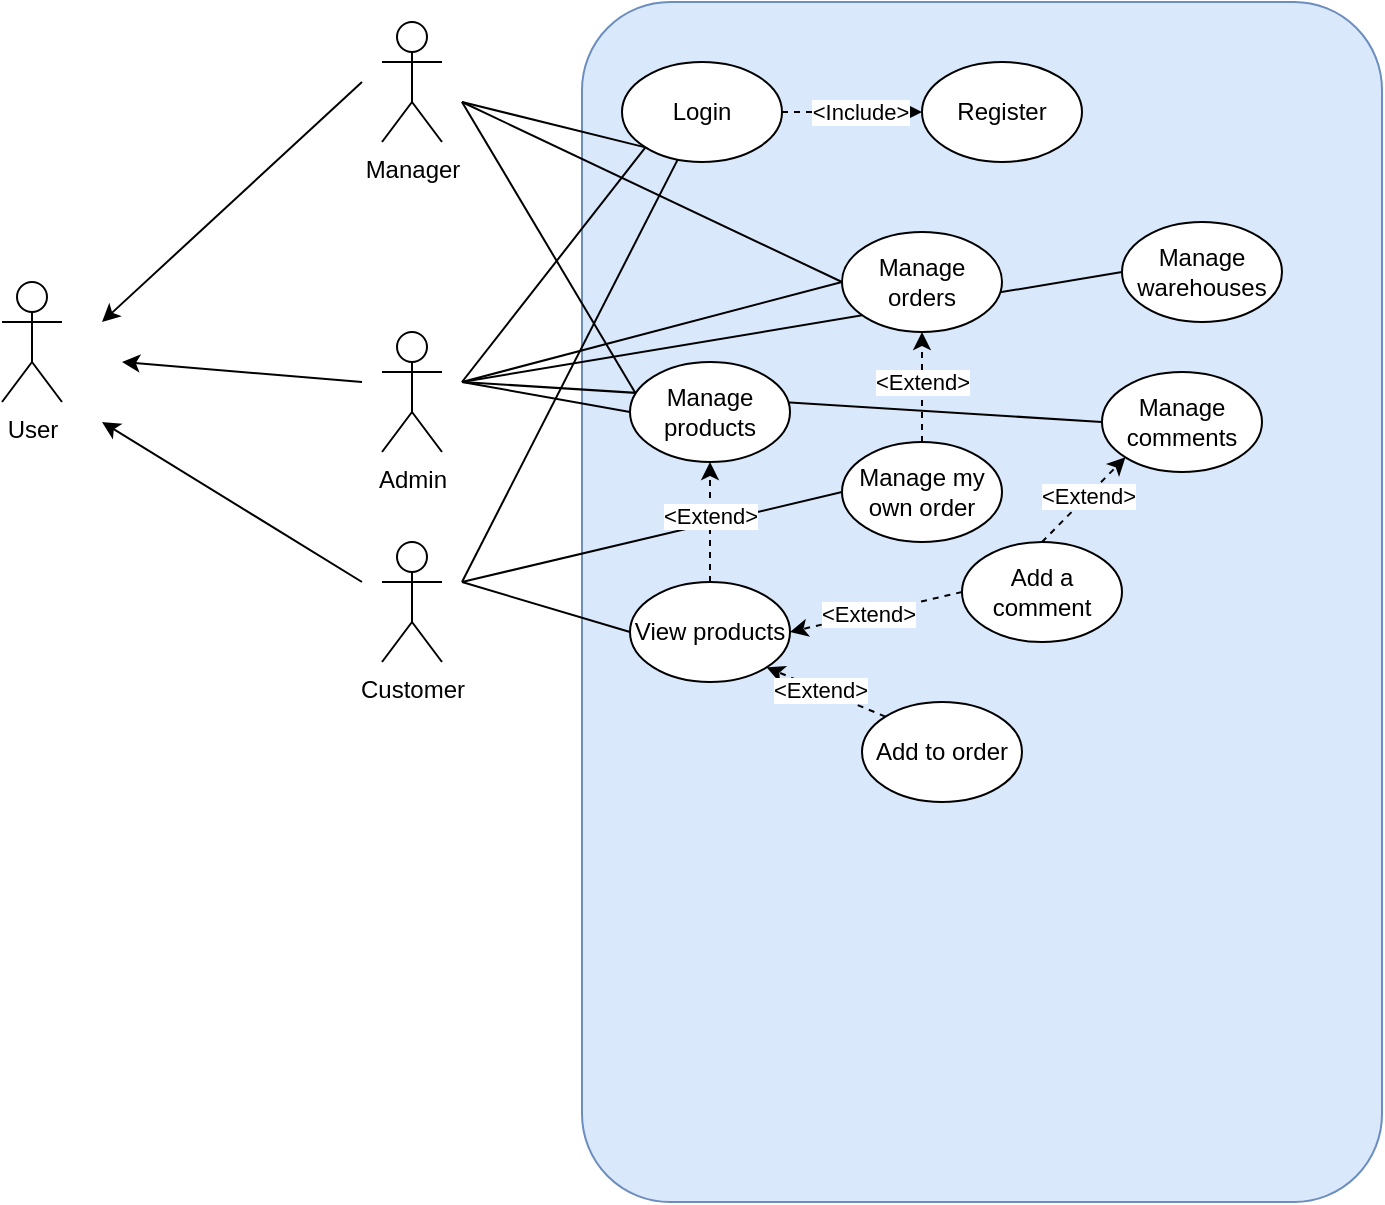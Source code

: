 <mxfile version="23.1.2" type="github">
  <diagram name="Page-1" id="e2jL8_4CVrj-lqxHwGoR">
    <mxGraphModel dx="753" dy="432" grid="1" gridSize="10" guides="1" tooltips="1" connect="1" arrows="1" fold="1" page="1" pageScale="1" pageWidth="827" pageHeight="1169" math="0" shadow="0">
      <root>
        <mxCell id="0" />
        <mxCell id="1" parent="0" />
        <mxCell id="hkoS-fg2tpfXkTerKAe7-1" value="User" style="shape=umlActor;verticalLabelPosition=bottom;verticalAlign=top;html=1;outlineConnect=0;" vertex="1" parent="1">
          <mxGeometry x="60" y="180" width="30" height="60" as="geometry" />
        </mxCell>
        <mxCell id="hkoS-fg2tpfXkTerKAe7-2" value="Manager" style="shape=umlActor;verticalLabelPosition=bottom;verticalAlign=top;html=1;outlineConnect=0;" vertex="1" parent="1">
          <mxGeometry x="250" y="50" width="30" height="60" as="geometry" />
        </mxCell>
        <mxCell id="hkoS-fg2tpfXkTerKAe7-3" value="Customer" style="shape=umlActor;verticalLabelPosition=bottom;verticalAlign=top;html=1;outlineConnect=0;" vertex="1" parent="1">
          <mxGeometry x="250" y="310" width="30" height="60" as="geometry" />
        </mxCell>
        <mxCell id="hkoS-fg2tpfXkTerKAe7-4" value="" style="endArrow=classic;html=1;rounded=0;" edge="1" parent="1">
          <mxGeometry width="50" height="50" relative="1" as="geometry">
            <mxPoint x="240" y="330" as="sourcePoint" />
            <mxPoint x="110" y="250" as="targetPoint" />
          </mxGeometry>
        </mxCell>
        <mxCell id="hkoS-fg2tpfXkTerKAe7-5" value="" style="endArrow=classic;html=1;rounded=0;" edge="1" parent="1">
          <mxGeometry width="50" height="50" relative="1" as="geometry">
            <mxPoint x="240" y="80" as="sourcePoint" />
            <mxPoint x="110" y="200" as="targetPoint" />
          </mxGeometry>
        </mxCell>
        <mxCell id="hkoS-fg2tpfXkTerKAe7-6" value="" style="endArrow=classic;html=1;rounded=0;" edge="1" parent="1">
          <mxGeometry width="50" height="50" relative="1" as="geometry">
            <mxPoint x="240" y="230" as="sourcePoint" />
            <mxPoint x="120" y="220" as="targetPoint" />
          </mxGeometry>
        </mxCell>
        <mxCell id="hkoS-fg2tpfXkTerKAe7-7" value="Admin" style="shape=umlActor;verticalLabelPosition=bottom;verticalAlign=top;html=1;outlineConnect=0;" vertex="1" parent="1">
          <mxGeometry x="250" y="205" width="30" height="60" as="geometry" />
        </mxCell>
        <mxCell id="hkoS-fg2tpfXkTerKAe7-11" value="" style="rounded=1;whiteSpace=wrap;html=1;fillColor=#dae8fc;strokeColor=#6c8ebf;arcSize=11;" vertex="1" parent="1">
          <mxGeometry x="350" y="40" width="400" height="600" as="geometry" />
        </mxCell>
        <mxCell id="hkoS-fg2tpfXkTerKAe7-12" value="Login" style="ellipse;whiteSpace=wrap;html=1;" vertex="1" parent="1">
          <mxGeometry x="370" y="70" width="80" height="50" as="geometry" />
        </mxCell>
        <mxCell id="hkoS-fg2tpfXkTerKAe7-13" value="Register" style="ellipse;whiteSpace=wrap;html=1;" vertex="1" parent="1">
          <mxGeometry x="520" y="70" width="80" height="50" as="geometry" />
        </mxCell>
        <mxCell id="hkoS-fg2tpfXkTerKAe7-15" value="View products" style="ellipse;whiteSpace=wrap;html=1;" vertex="1" parent="1">
          <mxGeometry x="374" y="330" width="80" height="50" as="geometry" />
        </mxCell>
        <mxCell id="hkoS-fg2tpfXkTerKAe7-17" value="" style="endArrow=none;html=1;rounded=0;entryX=0;entryY=1;entryDx=0;entryDy=0;" edge="1" parent="1" target="hkoS-fg2tpfXkTerKAe7-12">
          <mxGeometry width="50" height="50" relative="1" as="geometry">
            <mxPoint x="290" y="230" as="sourcePoint" />
            <mxPoint x="410" y="200" as="targetPoint" />
          </mxGeometry>
        </mxCell>
        <mxCell id="hkoS-fg2tpfXkTerKAe7-18" value="" style="endArrow=none;html=1;rounded=0;entryX=0;entryY=1;entryDx=0;entryDy=0;" edge="1" parent="1" target="hkoS-fg2tpfXkTerKAe7-12">
          <mxGeometry width="50" height="50" relative="1" as="geometry">
            <mxPoint x="290" y="90" as="sourcePoint" />
            <mxPoint x="392" y="123" as="targetPoint" />
          </mxGeometry>
        </mxCell>
        <mxCell id="hkoS-fg2tpfXkTerKAe7-19" value="" style="endArrow=none;html=1;rounded=0;" edge="1" parent="1" target="hkoS-fg2tpfXkTerKAe7-12">
          <mxGeometry width="50" height="50" relative="1" as="geometry">
            <mxPoint x="290" y="330" as="sourcePoint" />
            <mxPoint x="392" y="123" as="targetPoint" />
          </mxGeometry>
        </mxCell>
        <mxCell id="hkoS-fg2tpfXkTerKAe7-20" value="" style="endArrow=none;html=1;rounded=0;entryX=0;entryY=0.5;entryDx=0;entryDy=0;" edge="1" parent="1" target="hkoS-fg2tpfXkTerKAe7-14">
          <mxGeometry width="50" height="50" relative="1" as="geometry">
            <mxPoint x="290" y="230" as="sourcePoint" />
            <mxPoint x="407" y="129" as="targetPoint" />
          </mxGeometry>
        </mxCell>
        <mxCell id="hkoS-fg2tpfXkTerKAe7-21" value="" style="endArrow=none;html=1;rounded=0;entryX=0.042;entryY=0.333;entryDx=0;entryDy=0;entryPerimeter=0;" edge="1" parent="1" target="hkoS-fg2tpfXkTerKAe7-14">
          <mxGeometry width="50" height="50" relative="1" as="geometry">
            <mxPoint x="290" y="90" as="sourcePoint" />
            <mxPoint x="380" y="225" as="targetPoint" />
          </mxGeometry>
        </mxCell>
        <mxCell id="hkoS-fg2tpfXkTerKAe7-22" value="" style="endArrow=none;html=1;rounded=0;entryX=0;entryY=0.5;entryDx=0;entryDy=0;" edge="1" parent="1" target="hkoS-fg2tpfXkTerKAe7-15">
          <mxGeometry width="50" height="50" relative="1" as="geometry">
            <mxPoint x="290" y="330" as="sourcePoint" />
            <mxPoint x="407" y="129" as="targetPoint" />
          </mxGeometry>
        </mxCell>
        <mxCell id="hkoS-fg2tpfXkTerKAe7-29" value="" style="endArrow=none;html=1;rounded=0;entryX=0;entryY=0.5;entryDx=0;entryDy=0;" edge="1" parent="1" target="hkoS-fg2tpfXkTerKAe7-28">
          <mxGeometry width="50" height="50" relative="1" as="geometry">
            <mxPoint x="290" y="90" as="sourcePoint" />
            <mxPoint x="392" y="123" as="targetPoint" />
          </mxGeometry>
        </mxCell>
        <mxCell id="hkoS-fg2tpfXkTerKAe7-30" value="" style="endArrow=none;html=1;rounded=0;entryX=0;entryY=0.5;entryDx=0;entryDy=0;" edge="1" parent="1" target="hkoS-fg2tpfXkTerKAe7-28">
          <mxGeometry width="50" height="50" relative="1" as="geometry">
            <mxPoint x="290" y="230" as="sourcePoint" />
            <mxPoint x="384" y="255" as="targetPoint" />
          </mxGeometry>
        </mxCell>
        <mxCell id="hkoS-fg2tpfXkTerKAe7-33" value="Manage my own order" style="ellipse;whiteSpace=wrap;html=1;" vertex="1" parent="1">
          <mxGeometry x="480" y="260" width="80" height="50" as="geometry" />
        </mxCell>
        <mxCell id="hkoS-fg2tpfXkTerKAe7-34" value="" style="endArrow=none;html=1;rounded=0;entryX=0;entryY=0.5;entryDx=0;entryDy=0;" edge="1" parent="1" target="hkoS-fg2tpfXkTerKAe7-33">
          <mxGeometry width="50" height="50" relative="1" as="geometry">
            <mxPoint x="290" y="330" as="sourcePoint" />
            <mxPoint x="408" y="129" as="targetPoint" />
          </mxGeometry>
        </mxCell>
        <mxCell id="hkoS-fg2tpfXkTerKAe7-35" value="" style="endArrow=classic;html=1;rounded=0;dashed=1;exitX=0.5;exitY=0;exitDx=0;exitDy=0;entryX=0.5;entryY=1;entryDx=0;entryDy=0;" edge="1" parent="1" source="hkoS-fg2tpfXkTerKAe7-33" target="hkoS-fg2tpfXkTerKAe7-28">
          <mxGeometry width="50" height="50" relative="1" as="geometry">
            <mxPoint x="240" y="190" as="sourcePoint" />
            <mxPoint x="290" y="140" as="targetPoint" />
          </mxGeometry>
        </mxCell>
        <mxCell id="hkoS-fg2tpfXkTerKAe7-37" value="&amp;lt;Extend&amp;gt;" style="edgeLabel;html=1;align=center;verticalAlign=middle;resizable=0;points=[];" vertex="1" connectable="0" parent="hkoS-fg2tpfXkTerKAe7-35">
          <mxGeometry x="0.097" relative="1" as="geometry">
            <mxPoint as="offset" />
          </mxGeometry>
        </mxCell>
        <mxCell id="hkoS-fg2tpfXkTerKAe7-38" value="" style="endArrow=classic;html=1;rounded=0;dashed=1;exitX=0.5;exitY=0;exitDx=0;exitDy=0;entryX=0.5;entryY=1;entryDx=0;entryDy=0;" edge="1" parent="1" source="hkoS-fg2tpfXkTerKAe7-15" target="hkoS-fg2tpfXkTerKAe7-14">
          <mxGeometry width="50" height="50" relative="1" as="geometry">
            <mxPoint x="530" y="300" as="sourcePoint" />
            <mxPoint x="530" y="215" as="targetPoint" />
          </mxGeometry>
        </mxCell>
        <mxCell id="hkoS-fg2tpfXkTerKAe7-39" value="&amp;lt;Extend&amp;gt;" style="edgeLabel;html=1;align=center;verticalAlign=middle;resizable=0;points=[];" vertex="1" connectable="0" parent="hkoS-fg2tpfXkTerKAe7-38">
          <mxGeometry x="0.097" relative="1" as="geometry">
            <mxPoint as="offset" />
          </mxGeometry>
        </mxCell>
        <mxCell id="hkoS-fg2tpfXkTerKAe7-40" value="" style="endArrow=classic;html=1;rounded=0;dashed=1;exitX=1;exitY=0.5;exitDx=0;exitDy=0;entryX=0;entryY=0.5;entryDx=0;entryDy=0;" edge="1" parent="1" source="hkoS-fg2tpfXkTerKAe7-12" target="hkoS-fg2tpfXkTerKAe7-13">
          <mxGeometry width="50" height="50" relative="1" as="geometry">
            <mxPoint x="424" y="280" as="sourcePoint" />
            <mxPoint x="424" y="340" as="targetPoint" />
          </mxGeometry>
        </mxCell>
        <mxCell id="hkoS-fg2tpfXkTerKAe7-41" value="&amp;lt;Include&amp;gt;" style="edgeLabel;html=1;align=center;verticalAlign=middle;resizable=0;points=[];" vertex="1" connectable="0" parent="hkoS-fg2tpfXkTerKAe7-40">
          <mxGeometry x="0.097" relative="1" as="geometry">
            <mxPoint as="offset" />
          </mxGeometry>
        </mxCell>
        <mxCell id="hkoS-fg2tpfXkTerKAe7-43" value="Add to order" style="ellipse;whiteSpace=wrap;html=1;" vertex="1" parent="1">
          <mxGeometry x="490" y="390" width="80" height="50" as="geometry" />
        </mxCell>
        <mxCell id="hkoS-fg2tpfXkTerKAe7-44" value="" style="endArrow=classic;html=1;rounded=0;dashed=1;exitX=0;exitY=0;exitDx=0;exitDy=0;entryX=1;entryY=1;entryDx=0;entryDy=0;" edge="1" parent="1" source="hkoS-fg2tpfXkTerKAe7-43" target="hkoS-fg2tpfXkTerKAe7-15">
          <mxGeometry width="50" height="50" relative="1" as="geometry">
            <mxPoint x="530" y="300" as="sourcePoint" />
            <mxPoint x="530" y="215" as="targetPoint" />
          </mxGeometry>
        </mxCell>
        <mxCell id="hkoS-fg2tpfXkTerKAe7-45" value="&amp;lt;Extend&amp;gt;" style="edgeLabel;html=1;align=center;verticalAlign=middle;resizable=0;points=[];" vertex="1" connectable="0" parent="hkoS-fg2tpfXkTerKAe7-44">
          <mxGeometry x="0.097" relative="1" as="geometry">
            <mxPoint as="offset" />
          </mxGeometry>
        </mxCell>
        <mxCell id="hkoS-fg2tpfXkTerKAe7-46" value="Add a comment" style="ellipse;whiteSpace=wrap;html=1;" vertex="1" parent="1">
          <mxGeometry x="540" y="310" width="80" height="50" as="geometry" />
        </mxCell>
        <mxCell id="hkoS-fg2tpfXkTerKAe7-47" value="" style="endArrow=classic;html=1;rounded=0;dashed=1;exitX=0;exitY=0.5;exitDx=0;exitDy=0;entryX=1;entryY=0.5;entryDx=0;entryDy=0;" edge="1" parent="1" source="hkoS-fg2tpfXkTerKAe7-46" target="hkoS-fg2tpfXkTerKAe7-15">
          <mxGeometry width="50" height="50" relative="1" as="geometry">
            <mxPoint x="424" y="340" as="sourcePoint" />
            <mxPoint x="424" y="280" as="targetPoint" />
          </mxGeometry>
        </mxCell>
        <mxCell id="hkoS-fg2tpfXkTerKAe7-48" value="&amp;lt;Extend&amp;gt;" style="edgeLabel;html=1;align=center;verticalAlign=middle;resizable=0;points=[];" vertex="1" connectable="0" parent="hkoS-fg2tpfXkTerKAe7-47">
          <mxGeometry x="0.097" relative="1" as="geometry">
            <mxPoint as="offset" />
          </mxGeometry>
        </mxCell>
        <mxCell id="hkoS-fg2tpfXkTerKAe7-50" value="Manage comments" style="ellipse;whiteSpace=wrap;html=1;" vertex="1" parent="1">
          <mxGeometry x="610" y="225" width="80" height="50" as="geometry" />
        </mxCell>
        <mxCell id="hkoS-fg2tpfXkTerKAe7-51" value="" style="endArrow=classic;html=1;rounded=0;dashed=1;exitX=0.5;exitY=0;exitDx=0;exitDy=0;entryX=0;entryY=1;entryDx=0;entryDy=0;" edge="1" parent="1" source="hkoS-fg2tpfXkTerKAe7-46" target="hkoS-fg2tpfXkTerKAe7-50">
          <mxGeometry width="50" height="50" relative="1" as="geometry">
            <mxPoint x="550" y="345" as="sourcePoint" />
            <mxPoint x="464" y="365" as="targetPoint" />
          </mxGeometry>
        </mxCell>
        <mxCell id="hkoS-fg2tpfXkTerKAe7-52" value="&amp;lt;Extend&amp;gt;" style="edgeLabel;html=1;align=center;verticalAlign=middle;resizable=0;points=[];" vertex="1" connectable="0" parent="hkoS-fg2tpfXkTerKAe7-51">
          <mxGeometry x="0.097" relative="1" as="geometry">
            <mxPoint as="offset" />
          </mxGeometry>
        </mxCell>
        <mxCell id="hkoS-fg2tpfXkTerKAe7-53" value="" style="endArrow=none;html=1;rounded=0;entryX=0;entryY=0.5;entryDx=0;entryDy=0;" edge="1" parent="1" target="hkoS-fg2tpfXkTerKAe7-50">
          <mxGeometry width="50" height="50" relative="1" as="geometry">
            <mxPoint x="290" y="230" as="sourcePoint" />
            <mxPoint x="490" y="190" as="targetPoint" />
          </mxGeometry>
        </mxCell>
        <mxCell id="hkoS-fg2tpfXkTerKAe7-14" value="Manage products" style="ellipse;whiteSpace=wrap;html=1;" vertex="1" parent="1">
          <mxGeometry x="374" y="220" width="80" height="50" as="geometry" />
        </mxCell>
        <mxCell id="hkoS-fg2tpfXkTerKAe7-54" value="Manage warehouses" style="ellipse;whiteSpace=wrap;html=1;" vertex="1" parent="1">
          <mxGeometry x="620" y="150" width="80" height="50" as="geometry" />
        </mxCell>
        <mxCell id="hkoS-fg2tpfXkTerKAe7-55" value="" style="endArrow=none;html=1;rounded=0;entryX=0;entryY=0.5;entryDx=0;entryDy=0;" edge="1" parent="1" target="hkoS-fg2tpfXkTerKAe7-54">
          <mxGeometry width="50" height="50" relative="1" as="geometry">
            <mxPoint x="290" y="230" as="sourcePoint" />
            <mxPoint x="490" y="190" as="targetPoint" />
          </mxGeometry>
        </mxCell>
        <mxCell id="hkoS-fg2tpfXkTerKAe7-28" value="Manage orders" style="ellipse;whiteSpace=wrap;html=1;" vertex="1" parent="1">
          <mxGeometry x="480" y="155" width="80" height="50" as="geometry" />
        </mxCell>
      </root>
    </mxGraphModel>
  </diagram>
</mxfile>
